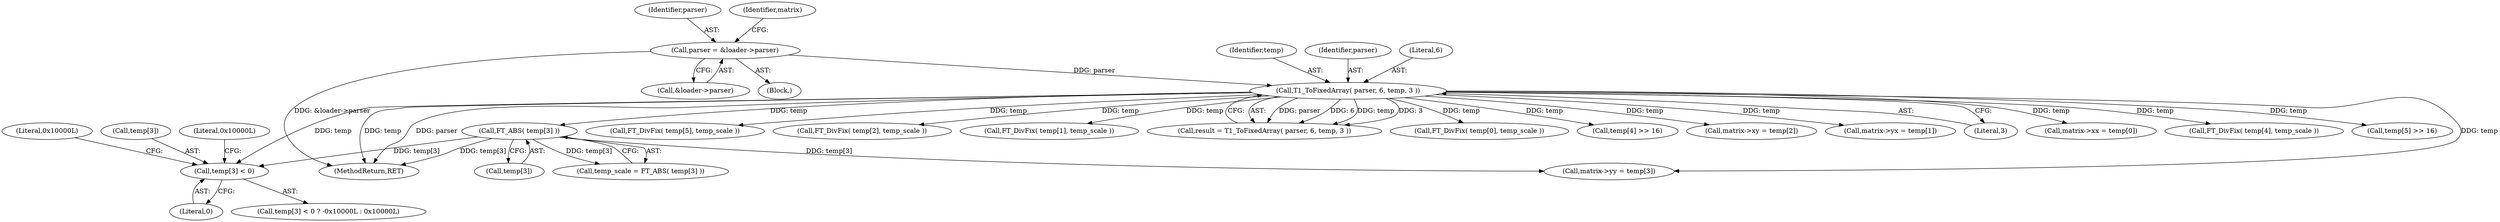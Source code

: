 digraph "0_savannah_8b281f83e8516535756f92dbf90940ac44bd45e1_0@array" {
"1000253" [label="(Call,temp[3] < 0)"];
"1000148" [label="(Call,T1_ToFixedArray( parser, 6, temp, 3 ))"];
"1000110" [label="(Call,parser = &loader->parser)"];
"1000169" [label="(Call,FT_ABS( temp[3] ))"];
"1000307" [label="(MethodReturn,RET)"];
"1000243" [label="(Call,FT_DivFix( temp[5], temp_scale ))"];
"1000151" [label="(Identifier,temp)"];
"1000257" [label="(Literal,0)"];
"1000252" [label="(Call,temp[3] < 0 ? -0x10000L : 0x10000L)"];
"1000167" [label="(Call,temp_scale = FT_ABS( temp[3] ))"];
"1000225" [label="(Call,FT_DivFix( temp[2], temp_scale ))"];
"1000111" [label="(Identifier,parser)"];
"1000110" [label="(Call,parser = &loader->parser)"];
"1000118" [label="(Identifier,matrix)"];
"1000148" [label="(Call,T1_ToFixedArray( parser, 6, temp, 3 ))"];
"1000216" [label="(Call,FT_DivFix( temp[1], temp_scale ))"];
"1000169" [label="(Call,FT_ABS( temp[3] ))"];
"1000108" [label="(Block,)"];
"1000146" [label="(Call,result = T1_ToFixedArray( parser, 6, temp, 3 ))"];
"1000207" [label="(Call,FT_DivFix( temp[0], temp_scale ))"];
"1000293" [label="(Call,temp[4] >> 16)"];
"1000112" [label="(Call,&loader->parser)"];
"1000275" [label="(Call,matrix->xy = temp[2])"];
"1000149" [label="(Identifier,parser)"];
"1000282" [label="(Call,matrix->yy = temp[3])"];
"1000253" [label="(Call,temp[3] < 0)"];
"1000268" [label="(Call,matrix->yx = temp[1])"];
"1000152" [label="(Literal,3)"];
"1000260" [label="(Literal,0x10000L)"];
"1000261" [label="(Call,matrix->xx = temp[0])"];
"1000170" [label="(Call,temp[3])"];
"1000234" [label="(Call,FT_DivFix( temp[4], temp_scale ))"];
"1000150" [label="(Literal,6)"];
"1000259" [label="(Literal,0x10000L)"];
"1000302" [label="(Call,temp[5] >> 16)"];
"1000254" [label="(Call,temp[3])"];
"1000253" -> "1000252"  [label="AST: "];
"1000253" -> "1000257"  [label="CFG: "];
"1000254" -> "1000253"  [label="AST: "];
"1000257" -> "1000253"  [label="AST: "];
"1000259" -> "1000253"  [label="CFG: "];
"1000260" -> "1000253"  [label="CFG: "];
"1000148" -> "1000253"  [label="DDG: temp"];
"1000169" -> "1000253"  [label="DDG: temp[3]"];
"1000148" -> "1000146"  [label="AST: "];
"1000148" -> "1000152"  [label="CFG: "];
"1000149" -> "1000148"  [label="AST: "];
"1000150" -> "1000148"  [label="AST: "];
"1000151" -> "1000148"  [label="AST: "];
"1000152" -> "1000148"  [label="AST: "];
"1000146" -> "1000148"  [label="CFG: "];
"1000148" -> "1000307"  [label="DDG: temp"];
"1000148" -> "1000307"  [label="DDG: parser"];
"1000148" -> "1000146"  [label="DDG: parser"];
"1000148" -> "1000146"  [label="DDG: 6"];
"1000148" -> "1000146"  [label="DDG: temp"];
"1000148" -> "1000146"  [label="DDG: 3"];
"1000110" -> "1000148"  [label="DDG: parser"];
"1000148" -> "1000169"  [label="DDG: temp"];
"1000148" -> "1000207"  [label="DDG: temp"];
"1000148" -> "1000216"  [label="DDG: temp"];
"1000148" -> "1000225"  [label="DDG: temp"];
"1000148" -> "1000234"  [label="DDG: temp"];
"1000148" -> "1000243"  [label="DDG: temp"];
"1000148" -> "1000261"  [label="DDG: temp"];
"1000148" -> "1000268"  [label="DDG: temp"];
"1000148" -> "1000275"  [label="DDG: temp"];
"1000148" -> "1000282"  [label="DDG: temp"];
"1000148" -> "1000293"  [label="DDG: temp"];
"1000148" -> "1000302"  [label="DDG: temp"];
"1000110" -> "1000108"  [label="AST: "];
"1000110" -> "1000112"  [label="CFG: "];
"1000111" -> "1000110"  [label="AST: "];
"1000112" -> "1000110"  [label="AST: "];
"1000118" -> "1000110"  [label="CFG: "];
"1000110" -> "1000307"  [label="DDG: &loader->parser"];
"1000169" -> "1000167"  [label="AST: "];
"1000169" -> "1000170"  [label="CFG: "];
"1000170" -> "1000169"  [label="AST: "];
"1000167" -> "1000169"  [label="CFG: "];
"1000169" -> "1000307"  [label="DDG: temp[3]"];
"1000169" -> "1000167"  [label="DDG: temp[3]"];
"1000169" -> "1000282"  [label="DDG: temp[3]"];
}
